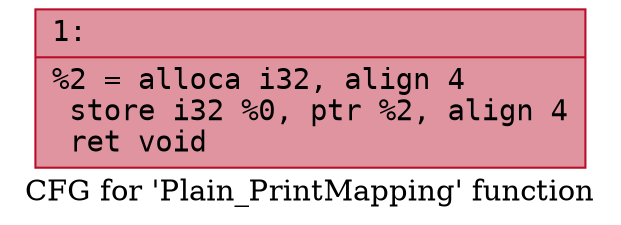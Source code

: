 digraph "CFG for 'Plain_PrintMapping' function" {
	label="CFG for 'Plain_PrintMapping' function";

	Node0x60000128a210 [shape=record,color="#b70d28ff", style=filled, fillcolor="#b70d2870" fontname="Courier",label="{1:\l|  %2 = alloca i32, align 4\l  store i32 %0, ptr %2, align 4\l  ret void\l}"];
}
